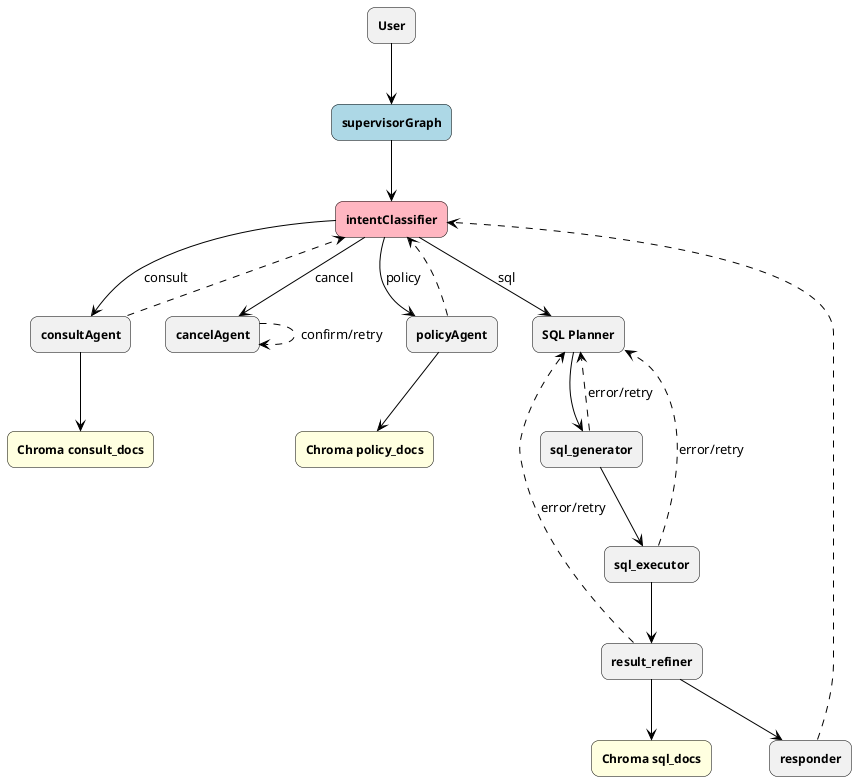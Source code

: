 @startuml
skinparam rectangle {
  BorderColor Black
  FontSize 12
  FontStyle bold
  RoundCorner 15
}
skinparam arrow {
  Color Black
}

' Nodes
rectangle "User" as User
rectangle "supervisorGraph" as Supervisor #LightBlue
rectangle "intentClassifier" as Intent #LightPink

rectangle "consultAgent" as Consult
rectangle "cancelAgent" as CancelOrder
rectangle "policyAgent" as Policy
rectangle "SQL Planner" as SQLPlanner

' SQL Planner sub-steps
rectangle "sql_generator" as SQLGen
rectangle "sql_executor" as SQLExec
rectangle "result_refiner" as ResultRef
rectangle "responder" as Responder

' Vector stores
rectangle "Chroma consult_docs" as ChromaConsult #LightYellow
rectangle "Chroma sql_docs" as ChromaSQL #LightYellow
rectangle "Chroma policy_docs" as ChromaPolicy #LightYellow

' Main flow
User --> Supervisor
Supervisor --> Intent
Intent --> CancelOrder : cancel
Intent --> Consult : consult
Consult ..> Intent 
Policy ..> Intent
Intent --> Policy : policy
Intent --> SQLPlanner : sql

' Consult flow
Consult --> ChromaConsult

' Cancel flow
CancelOrder ..> CancelOrder : confirm/retry

' Policy flow
Policy --> ChromaPolicy

' SQL Planner detailed flow
SQLPlanner --> SQLGen
SQLGen --> SQLExec
SQLExec --> ResultRef
ResultRef --> Responder

' Loop-back from each tool
SQLGen ..> SQLPlanner : error/retry
SQLExec ..> SQLPlanner : error/retry
ResultRef ..> SQLPlanner : error/retry
Responder ..> Intent

' Data connections
ResultRef --> ChromaSQL

@enduml
